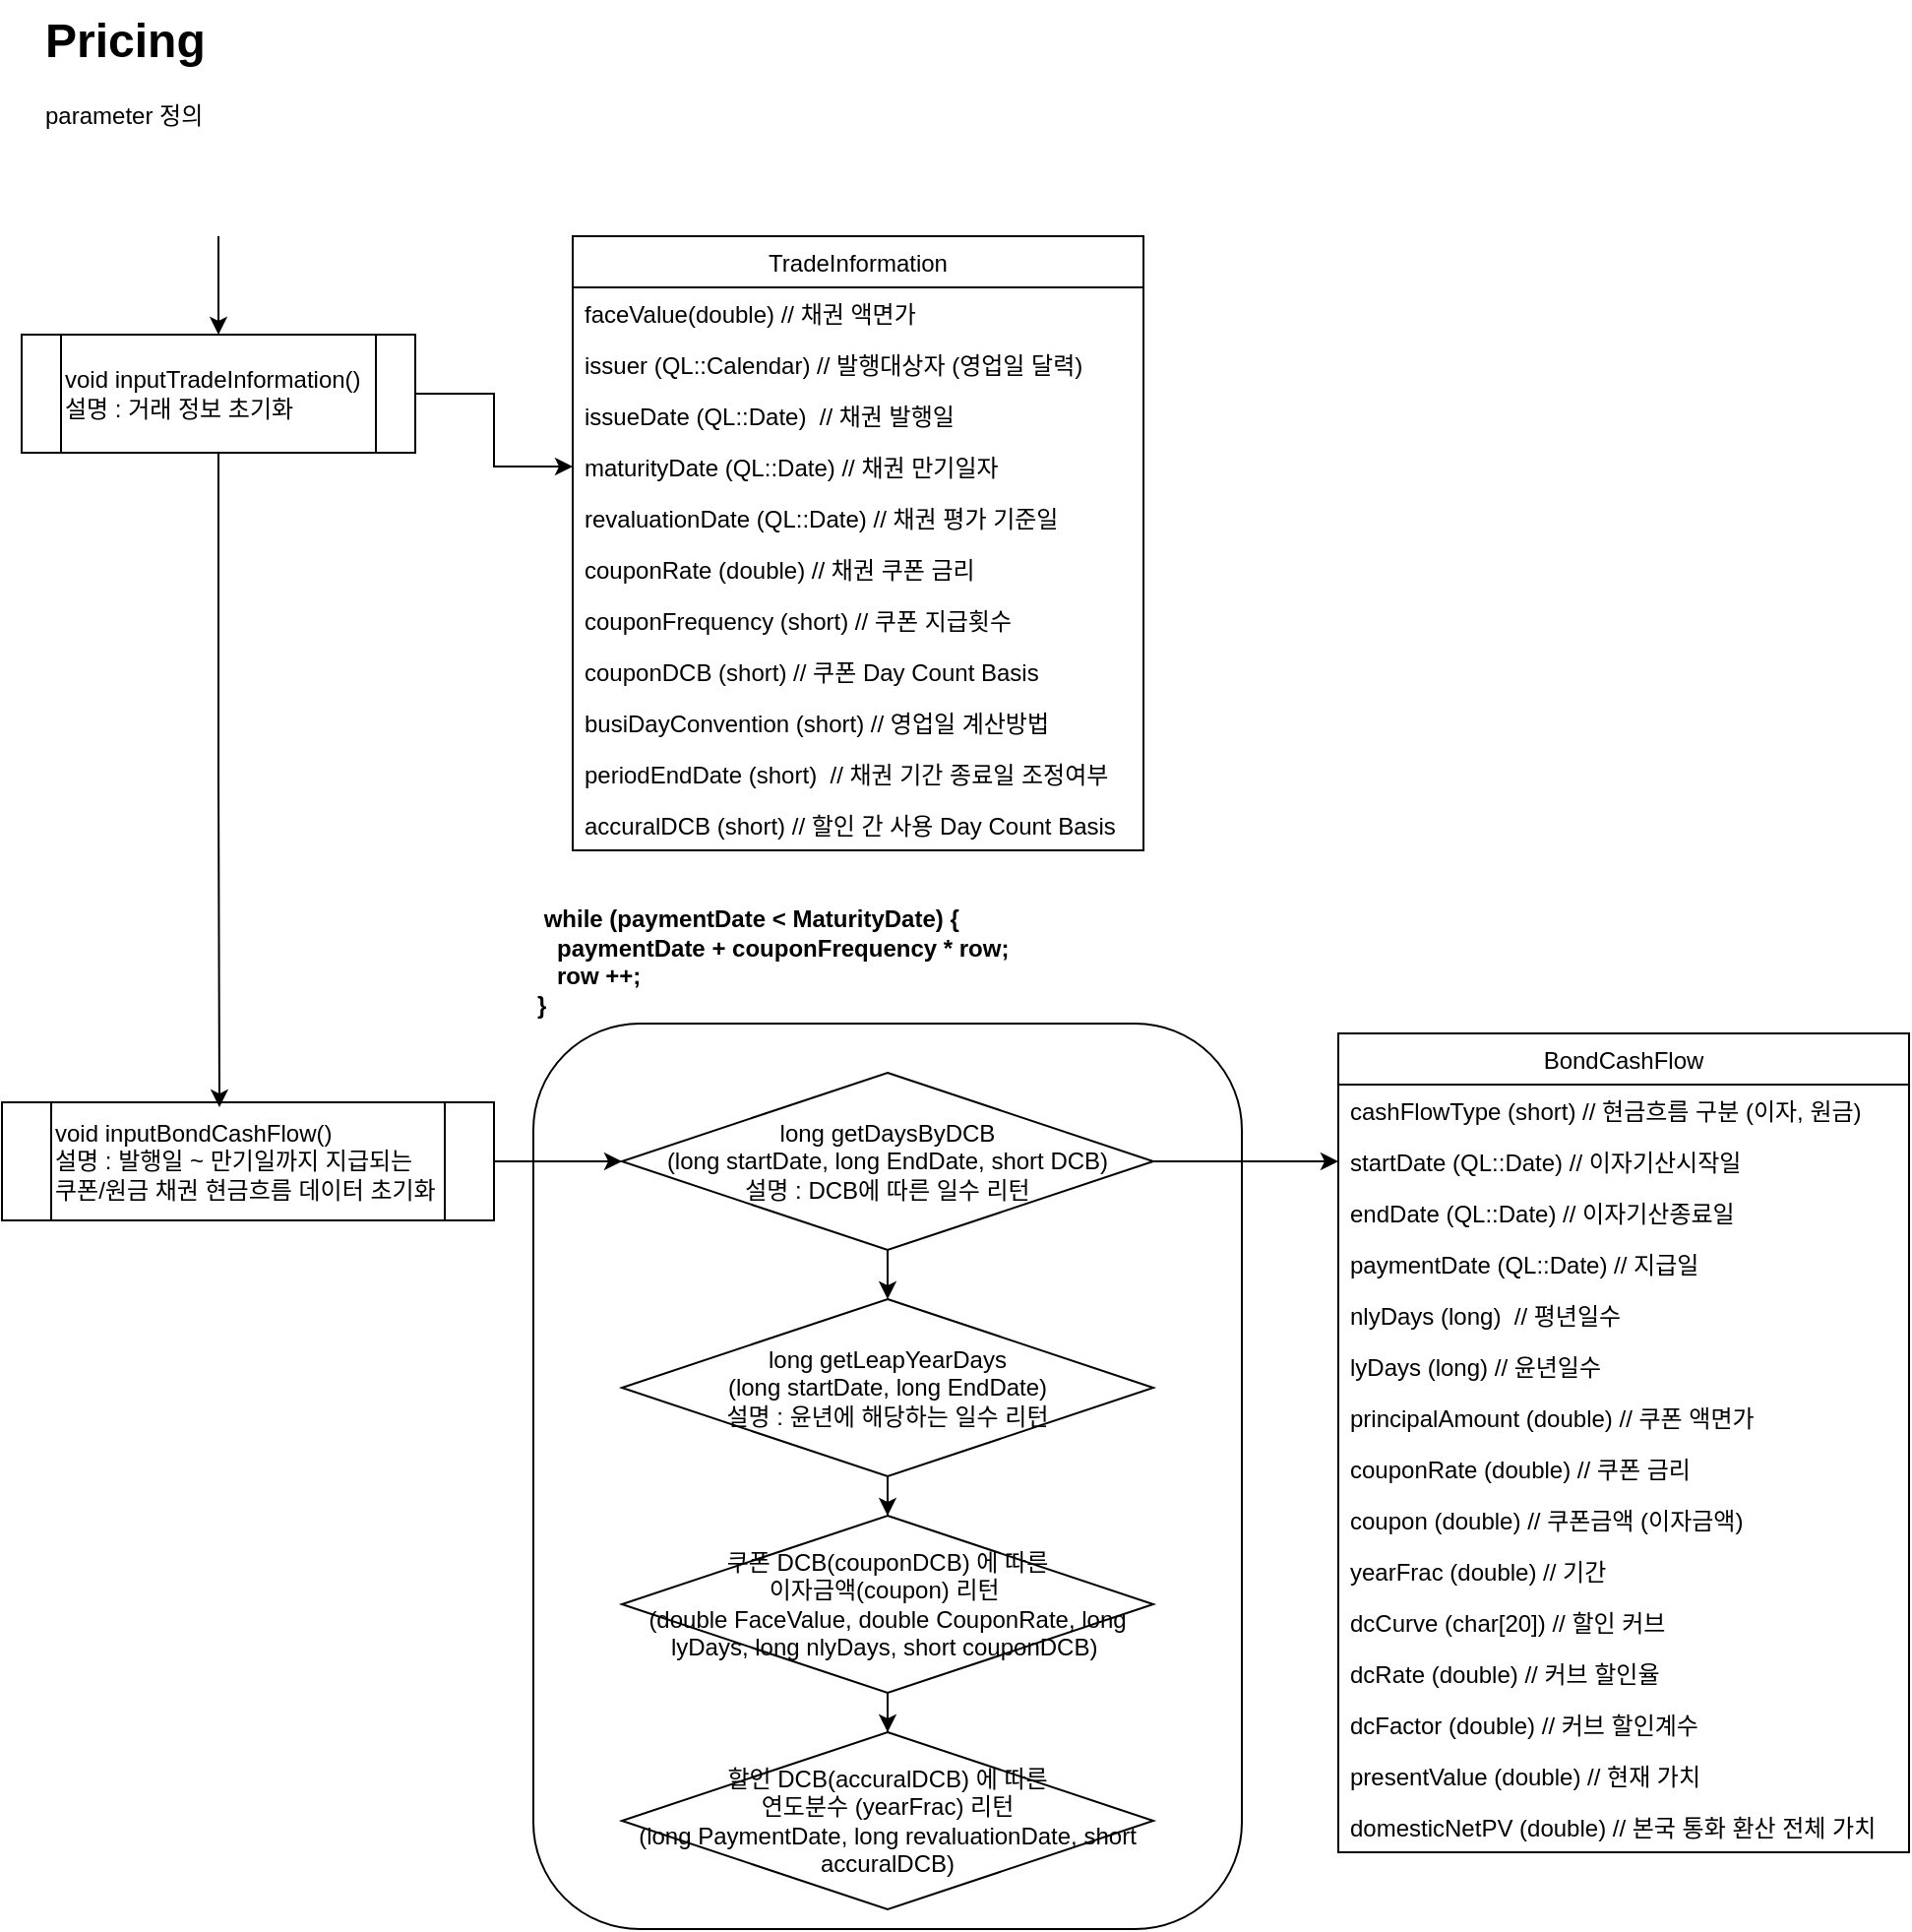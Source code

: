<mxfile version="26.2.15">
  <diagram id="C5RBs43oDa-KdzZeNtuy" name="Page-1">
    <mxGraphModel dx="488" dy="876" grid="1" gridSize="10" guides="1" tooltips="1" connect="1" arrows="1" fold="1" page="1" pageScale="1" pageWidth="827" pageHeight="1169" math="0" shadow="0">
      <root>
        <mxCell id="WIyWlLk6GJQsqaUBKTNV-0" />
        <mxCell id="WIyWlLk6GJQsqaUBKTNV-1" parent="WIyWlLk6GJQsqaUBKTNV-0" />
        <mxCell id="vllQap5y_euDY9f6M8OZ-72" value="&lt;span style=&quot;&quot;&gt;&lt;b style=&quot;&quot;&gt;&lt;font&gt;&amp;nbsp;while (paymentDate &amp;lt; MaturityDate) {&lt;/font&gt;&lt;/b&gt;&lt;/span&gt;&lt;div style=&quot;&quot;&gt;&lt;b&gt;&lt;font&gt;&amp;nbsp; &amp;nbsp;paymentDate + couponFrequency * row;&lt;/font&gt;&lt;/b&gt;&lt;/div&gt;&lt;div style=&quot;&quot;&gt;&lt;b style=&quot;&quot;&gt;&lt;font&gt;&amp;nbsp; &amp;nbsp;row ++;&lt;/font&gt;&lt;/b&gt;&lt;/div&gt;&lt;div style=&quot;&quot;&gt;&lt;b style=&quot;&quot;&gt;&lt;font&gt;}&lt;/font&gt;&lt;/b&gt;&lt;/div&gt;" style="rounded=1;whiteSpace=wrap;html=1;labelPosition=center;verticalLabelPosition=top;align=left;verticalAlign=bottom;" vertex="1" parent="WIyWlLk6GJQsqaUBKTNV-1">
          <mxGeometry x="280" y="530" width="360" height="460" as="geometry" />
        </mxCell>
        <mxCell id="zkfFHV4jXpPFQw0GAbJ--17" value="TradeInformation" style="swimlane;fontStyle=0;align=center;verticalAlign=top;childLayout=stackLayout;horizontal=1;startSize=26;horizontalStack=0;resizeParent=1;resizeLast=0;collapsible=1;marginBottom=0;rounded=0;shadow=0;strokeWidth=1;swimlaneFillColor=default;labelBackgroundColor=none;" parent="WIyWlLk6GJQsqaUBKTNV-1" vertex="1">
          <mxGeometry x="300" y="130" width="290" height="312" as="geometry">
            <mxRectangle x="550" y="140" width="160" height="26" as="alternateBounds" />
          </mxGeometry>
        </mxCell>
        <mxCell id="zkfFHV4jXpPFQw0GAbJ--18" value="faceValue(double) // 채권 액면가" style="text;align=left;verticalAlign=top;spacingLeft=4;spacingRight=4;overflow=hidden;rotatable=0;points=[[0,0.5],[1,0.5]];portConstraint=eastwest;labelBackgroundColor=none;" parent="zkfFHV4jXpPFQw0GAbJ--17" vertex="1">
          <mxGeometry y="26" width="290" height="26" as="geometry" />
        </mxCell>
        <mxCell id="vllQap5y_euDY9f6M8OZ-1" value="issuer (QL::Calendar) // 발행대상자 (영업일 달력)" style="text;align=left;verticalAlign=top;spacingLeft=4;spacingRight=4;overflow=hidden;rotatable=0;points=[[0,0.5],[1,0.5]];portConstraint=eastwest;rounded=0;shadow=0;html=0;labelBackgroundColor=none;" vertex="1" parent="zkfFHV4jXpPFQw0GAbJ--17">
          <mxGeometry y="52" width="290" height="26" as="geometry" />
        </mxCell>
        <mxCell id="zkfFHV4jXpPFQw0GAbJ--19" value="issueDate (QL::Date)  // 채권 발행일" style="text;align=left;verticalAlign=top;spacingLeft=4;spacingRight=4;overflow=hidden;rotatable=0;points=[[0,0.5],[1,0.5]];portConstraint=eastwest;rounded=0;shadow=0;html=0;labelBackgroundColor=none;" parent="zkfFHV4jXpPFQw0GAbJ--17" vertex="1">
          <mxGeometry y="78" width="290" height="26" as="geometry" />
        </mxCell>
        <mxCell id="zkfFHV4jXpPFQw0GAbJ--20" value="maturityDate (QL::Date) // 채권 만기일자" style="text;align=left;verticalAlign=top;spacingLeft=4;spacingRight=4;overflow=hidden;rotatable=0;points=[[0,0.5],[1,0.5]];portConstraint=eastwest;rounded=0;shadow=0;html=0;glass=0;dashed=1;labelBackgroundColor=none;" parent="zkfFHV4jXpPFQw0GAbJ--17" vertex="1">
          <mxGeometry y="104" width="290" height="26" as="geometry" />
        </mxCell>
        <mxCell id="zkfFHV4jXpPFQw0GAbJ--21" value="revaluationDate (QL::Date) // 채권 평가 기준일" style="text;align=left;verticalAlign=top;spacingLeft=4;spacingRight=4;overflow=hidden;rotatable=0;points=[[0,0.5],[1,0.5]];portConstraint=eastwest;rounded=0;shadow=0;html=0;labelBackgroundColor=none;" parent="zkfFHV4jXpPFQw0GAbJ--17" vertex="1">
          <mxGeometry y="130" width="290" height="26" as="geometry" />
        </mxCell>
        <mxCell id="vllQap5y_euDY9f6M8OZ-2" value="couponRate (double) // 채권 쿠폰 금리" style="text;align=left;verticalAlign=top;spacingLeft=4;spacingRight=4;overflow=hidden;rotatable=0;points=[[0,0.5],[1,0.5]];portConstraint=eastwest;rounded=0;shadow=0;html=0;labelBackgroundColor=none;" vertex="1" parent="zkfFHV4jXpPFQw0GAbJ--17">
          <mxGeometry y="156" width="290" height="26" as="geometry" />
        </mxCell>
        <mxCell id="vllQap5y_euDY9f6M8OZ-3" value="couponFrequency (short) // 쿠폰 지급횟수" style="text;align=left;verticalAlign=top;spacingLeft=4;spacingRight=4;overflow=hidden;rotatable=0;points=[[0,0.5],[1,0.5]];portConstraint=eastwest;rounded=0;shadow=0;html=0;labelBackgroundColor=none;" vertex="1" parent="zkfFHV4jXpPFQw0GAbJ--17">
          <mxGeometry y="182" width="290" height="26" as="geometry" />
        </mxCell>
        <mxCell id="vllQap5y_euDY9f6M8OZ-4" value="couponDCB (short) // 쿠폰 Day Count Basis" style="text;align=left;verticalAlign=top;spacingLeft=4;spacingRight=4;overflow=hidden;rotatable=0;points=[[0,0.5],[1,0.5]];portConstraint=eastwest;rounded=0;shadow=0;html=0;labelBackgroundColor=none;" vertex="1" parent="zkfFHV4jXpPFQw0GAbJ--17">
          <mxGeometry y="208" width="290" height="26" as="geometry" />
        </mxCell>
        <mxCell id="vllQap5y_euDY9f6M8OZ-8" value="busiDayConvention (short) // 영업일 계산방법" style="text;align=left;verticalAlign=top;spacingLeft=4;spacingRight=4;overflow=hidden;rotatable=0;points=[[0,0.5],[1,0.5]];portConstraint=eastwest;rounded=0;shadow=0;html=0;labelBackgroundColor=none;" vertex="1" parent="zkfFHV4jXpPFQw0GAbJ--17">
          <mxGeometry y="234" width="290" height="26" as="geometry" />
        </mxCell>
        <mxCell id="vllQap5y_euDY9f6M8OZ-9" value="periodEndDate (short)  // 채권 기간 종료일 조정여부" style="text;align=left;verticalAlign=top;spacingLeft=4;spacingRight=4;overflow=hidden;rotatable=0;points=[[0,0.5],[1,0.5]];portConstraint=eastwest;rounded=0;shadow=0;html=0;labelBackgroundColor=none;" vertex="1" parent="zkfFHV4jXpPFQw0GAbJ--17">
          <mxGeometry y="260" width="290" height="26" as="geometry" />
        </mxCell>
        <mxCell id="vllQap5y_euDY9f6M8OZ-10" value="accuralDCB (short) // 할인 간 사용 Day Count Basis" style="text;align=left;verticalAlign=top;spacingLeft=4;spacingRight=4;overflow=hidden;rotatable=0;points=[[0,0.5],[1,0.5]];portConstraint=eastwest;rounded=0;shadow=0;html=0;labelBackgroundColor=none;" vertex="1" parent="zkfFHV4jXpPFQw0GAbJ--17">
          <mxGeometry y="286" width="290" height="26" as="geometry" />
        </mxCell>
        <mxCell id="vllQap5y_euDY9f6M8OZ-62" value="" style="edgeStyle=orthogonalEdgeStyle;rounded=0;orthogonalLoop=1;jettySize=auto;html=1;" edge="1" parent="WIyWlLk6GJQsqaUBKTNV-1" source="vllQap5y_euDY9f6M8OZ-14" target="vllQap5y_euDY9f6M8OZ-61">
          <mxGeometry relative="1" as="geometry" />
        </mxCell>
        <mxCell id="vllQap5y_euDY9f6M8OZ-14" value="&lt;h1 style=&quot;margin-top: 0px;&quot;&gt;Pricing&lt;/h1&gt;&lt;div&gt;parameter 정의&lt;/div&gt;" style="text;html=1;whiteSpace=wrap;overflow=hidden;rounded=0;labelBackgroundColor=none;" vertex="1" parent="WIyWlLk6GJQsqaUBKTNV-1">
          <mxGeometry x="30" y="10" width="180" height="120" as="geometry" />
        </mxCell>
        <mxCell id="vllQap5y_euDY9f6M8OZ-21" value="BondCashFlow" style="swimlane;fontStyle=0;align=center;verticalAlign=top;childLayout=stackLayout;horizontal=1;startSize=26;horizontalStack=0;resizeParent=1;resizeLast=0;collapsible=1;marginBottom=0;rounded=0;shadow=0;strokeWidth=1;labelBackgroundColor=none;" vertex="1" parent="WIyWlLk6GJQsqaUBKTNV-1">
          <mxGeometry x="689" y="535" width="290" height="416" as="geometry">
            <mxRectangle x="550" y="140" width="160" height="26" as="alternateBounds" />
          </mxGeometry>
        </mxCell>
        <mxCell id="vllQap5y_euDY9f6M8OZ-22" value="cashFlowType (short) // 현금흐름 구분 (이자, 원금)" style="text;align=left;verticalAlign=top;spacingLeft=4;spacingRight=4;overflow=hidden;rotatable=0;points=[[0,0.5],[1,0.5]];portConstraint=eastwest;labelBackgroundColor=none;" vertex="1" parent="vllQap5y_euDY9f6M8OZ-21">
          <mxGeometry y="26" width="290" height="26" as="geometry" />
        </mxCell>
        <mxCell id="vllQap5y_euDY9f6M8OZ-54" value="startDate (QL::Date) // 이자기산시작일" style="text;align=left;verticalAlign=top;spacingLeft=4;spacingRight=4;overflow=hidden;rotatable=0;points=[[0,0.5],[1,0.5]];portConstraint=eastwest;labelBackgroundColor=none;" vertex="1" parent="vllQap5y_euDY9f6M8OZ-21">
          <mxGeometry y="52" width="290" height="26" as="geometry" />
        </mxCell>
        <mxCell id="vllQap5y_euDY9f6M8OZ-23" value="endDate (QL::Date) // 이자기산종료일" style="text;align=left;verticalAlign=top;spacingLeft=4;spacingRight=4;overflow=hidden;rotatable=0;points=[[0,0.5],[1,0.5]];portConstraint=eastwest;rounded=0;shadow=0;html=0;labelBackgroundColor=none;" vertex="1" parent="vllQap5y_euDY9f6M8OZ-21">
          <mxGeometry y="78" width="290" height="26" as="geometry" />
        </mxCell>
        <mxCell id="vllQap5y_euDY9f6M8OZ-24" value="paymentDate (QL::Date) // 지급일" style="text;align=left;verticalAlign=top;spacingLeft=4;spacingRight=4;overflow=hidden;rotatable=0;points=[[0,0.5],[1,0.5]];portConstraint=eastwest;rounded=0;shadow=0;html=0;labelBackgroundColor=none;" vertex="1" parent="vllQap5y_euDY9f6M8OZ-21">
          <mxGeometry y="104" width="290" height="26" as="geometry" />
        </mxCell>
        <mxCell id="vllQap5y_euDY9f6M8OZ-25" value="nlyDays (long)  // 평년일수" style="text;align=left;verticalAlign=top;spacingLeft=4;spacingRight=4;overflow=hidden;rotatable=0;points=[[0,0.5],[1,0.5]];portConstraint=eastwest;rounded=0;shadow=0;html=0;labelBackgroundColor=none;" vertex="1" parent="vllQap5y_euDY9f6M8OZ-21">
          <mxGeometry y="130" width="290" height="26" as="geometry" />
        </mxCell>
        <mxCell id="vllQap5y_euDY9f6M8OZ-26" value="lyDays (long) // 윤년일수" style="text;align=left;verticalAlign=top;spacingLeft=4;spacingRight=4;overflow=hidden;rotatable=0;points=[[0,0.5],[1,0.5]];portConstraint=eastwest;rounded=0;shadow=0;html=0;labelBackgroundColor=none;" vertex="1" parent="vllQap5y_euDY9f6M8OZ-21">
          <mxGeometry y="156" width="290" height="26" as="geometry" />
        </mxCell>
        <mxCell id="vllQap5y_euDY9f6M8OZ-27" value="principalAmount (double) // 쿠폰 액면가" style="text;align=left;verticalAlign=top;spacingLeft=4;spacingRight=4;overflow=hidden;rotatable=0;points=[[0,0.5],[1,0.5]];portConstraint=eastwest;rounded=0;shadow=0;html=0;labelBackgroundColor=none;" vertex="1" parent="vllQap5y_euDY9f6M8OZ-21">
          <mxGeometry y="182" width="290" height="26" as="geometry" />
        </mxCell>
        <mxCell id="vllQap5y_euDY9f6M8OZ-28" value="couponRate (double) // 쿠폰 금리" style="text;align=left;verticalAlign=top;spacingLeft=4;spacingRight=4;overflow=hidden;rotatable=0;points=[[0,0.5],[1,0.5]];portConstraint=eastwest;rounded=0;shadow=0;html=0;labelBackgroundColor=none;" vertex="1" parent="vllQap5y_euDY9f6M8OZ-21">
          <mxGeometry y="208" width="290" height="26" as="geometry" />
        </mxCell>
        <mxCell id="vllQap5y_euDY9f6M8OZ-29" value="coupon (double) // 쿠폰금액 (이자금액)" style="text;align=left;verticalAlign=top;spacingLeft=4;spacingRight=4;overflow=hidden;rotatable=0;points=[[0,0.5],[1,0.5]];portConstraint=eastwest;rounded=0;shadow=0;html=0;labelBackgroundColor=none;" vertex="1" parent="vllQap5y_euDY9f6M8OZ-21">
          <mxGeometry y="234" width="290" height="26" as="geometry" />
        </mxCell>
        <mxCell id="vllQap5y_euDY9f6M8OZ-30" value="yearFrac (double) // 기간" style="text;align=left;verticalAlign=top;spacingLeft=4;spacingRight=4;overflow=hidden;rotatable=0;points=[[0,0.5],[1,0.5]];portConstraint=eastwest;rounded=0;shadow=0;html=0;labelBackgroundColor=none;" vertex="1" parent="vllQap5y_euDY9f6M8OZ-21">
          <mxGeometry y="260" width="290" height="26" as="geometry" />
        </mxCell>
        <mxCell id="vllQap5y_euDY9f6M8OZ-31" value="dcCurve (char[20]) // 할인 커브" style="text;align=left;verticalAlign=top;spacingLeft=4;spacingRight=4;overflow=hidden;rotatable=0;points=[[0,0.5],[1,0.5]];portConstraint=eastwest;rounded=0;shadow=0;html=0;labelBackgroundColor=none;" vertex="1" parent="vllQap5y_euDY9f6M8OZ-21">
          <mxGeometry y="286" width="290" height="26" as="geometry" />
        </mxCell>
        <mxCell id="vllQap5y_euDY9f6M8OZ-32" value="dcRate (double) // 커브 할인율" style="text;align=left;verticalAlign=top;spacingLeft=4;spacingRight=4;overflow=hidden;rotatable=0;points=[[0,0.5],[1,0.5]];portConstraint=eastwest;rounded=0;shadow=0;html=0;labelBackgroundColor=none;" vertex="1" parent="vllQap5y_euDY9f6M8OZ-21">
          <mxGeometry y="312" width="290" height="26" as="geometry" />
        </mxCell>
        <mxCell id="vllQap5y_euDY9f6M8OZ-36" value="dcFactor (double) // 커브 할인계수" style="text;align=left;verticalAlign=top;spacingLeft=4;spacingRight=4;overflow=hidden;rotatable=0;points=[[0,0.5],[1,0.5]];portConstraint=eastwest;rounded=0;shadow=0;html=0;labelBackgroundColor=none;" vertex="1" parent="vllQap5y_euDY9f6M8OZ-21">
          <mxGeometry y="338" width="290" height="26" as="geometry" />
        </mxCell>
        <mxCell id="vllQap5y_euDY9f6M8OZ-37" value="presentValue (double) // 현재 가치" style="text;align=left;verticalAlign=top;spacingLeft=4;spacingRight=4;overflow=hidden;rotatable=0;points=[[0,0.5],[1,0.5]];portConstraint=eastwest;rounded=0;shadow=0;html=0;labelBackgroundColor=none;" vertex="1" parent="vllQap5y_euDY9f6M8OZ-21">
          <mxGeometry y="364" width="290" height="26" as="geometry" />
        </mxCell>
        <mxCell id="vllQap5y_euDY9f6M8OZ-38" value="domesticNetPV (double) // 본국 통화 환산 전체 가치" style="text;align=left;verticalAlign=top;spacingLeft=4;spacingRight=4;overflow=hidden;rotatable=0;points=[[0,0.5],[1,0.5]];portConstraint=eastwest;rounded=0;shadow=0;html=0;labelBackgroundColor=none;" vertex="1" parent="vllQap5y_euDY9f6M8OZ-21">
          <mxGeometry y="390" width="290" height="26" as="geometry" />
        </mxCell>
        <mxCell id="vllQap5y_euDY9f6M8OZ-67" value="" style="edgeStyle=orthogonalEdgeStyle;rounded=0;orthogonalLoop=1;jettySize=auto;html=1;" edge="1" parent="WIyWlLk6GJQsqaUBKTNV-1" source="vllQap5y_euDY9f6M8OZ-57" target="vllQap5y_euDY9f6M8OZ-54">
          <mxGeometry relative="1" as="geometry" />
        </mxCell>
        <mxCell id="vllQap5y_euDY9f6M8OZ-77" value="" style="edgeStyle=orthogonalEdgeStyle;rounded=0;orthogonalLoop=1;jettySize=auto;html=1;" edge="1" parent="WIyWlLk6GJQsqaUBKTNV-1" source="vllQap5y_euDY9f6M8OZ-57" target="vllQap5y_euDY9f6M8OZ-74">
          <mxGeometry relative="1" as="geometry" />
        </mxCell>
        <mxCell id="vllQap5y_euDY9f6M8OZ-57" value="long getDaysByDCB&lt;br&gt;(long startDate, long EndDate, short DCB)&lt;div&gt;설명 : DCB에 따른 일수 리턴&lt;br&gt;&lt;/div&gt;" style="rhombus;whiteSpace=wrap;html=1;labelBackgroundColor=none;" vertex="1" parent="WIyWlLk6GJQsqaUBKTNV-1">
          <mxGeometry x="325" y="555" width="270" height="90" as="geometry" />
        </mxCell>
        <mxCell id="vllQap5y_euDY9f6M8OZ-66" value="" style="edgeStyle=orthogonalEdgeStyle;rounded=0;orthogonalLoop=1;jettySize=auto;html=1;" edge="1" parent="WIyWlLk6GJQsqaUBKTNV-1" source="vllQap5y_euDY9f6M8OZ-59" target="vllQap5y_euDY9f6M8OZ-57">
          <mxGeometry relative="1" as="geometry" />
        </mxCell>
        <mxCell id="vllQap5y_euDY9f6M8OZ-59" value="void inputBondCashFlow()&lt;br&gt;설명 :&amp;nbsp;발행일 ~ 만기일까지 지급되는 &lt;br&gt;쿠폰/원금 채권 현금흐름 데이터 초기화" style="shape=process;whiteSpace=wrap;html=1;backgroundOutline=1;align=left;" vertex="1" parent="WIyWlLk6GJQsqaUBKTNV-1">
          <mxGeometry x="10" y="570" width="250" height="60" as="geometry" />
        </mxCell>
        <mxCell id="vllQap5y_euDY9f6M8OZ-63" value="" style="edgeStyle=orthogonalEdgeStyle;rounded=0;orthogonalLoop=1;jettySize=auto;html=1;" edge="1" parent="WIyWlLk6GJQsqaUBKTNV-1" source="vllQap5y_euDY9f6M8OZ-61" target="zkfFHV4jXpPFQw0GAbJ--20">
          <mxGeometry relative="1" as="geometry" />
        </mxCell>
        <mxCell id="vllQap5y_euDY9f6M8OZ-61" value="&lt;span style=&quot;text-align: center;&quot;&gt;void inputTradeInformation()&lt;/span&gt;&lt;br style=&quot;text-align: center;&quot;&gt;&lt;span style=&quot;text-align: center;&quot;&gt;설명 : 거래 정보 초기화&lt;/span&gt;" style="shape=process;whiteSpace=wrap;html=1;backgroundOutline=1;align=left;" vertex="1" parent="WIyWlLk6GJQsqaUBKTNV-1">
          <mxGeometry x="20" y="180" width="200" height="60" as="geometry" />
        </mxCell>
        <mxCell id="vllQap5y_euDY9f6M8OZ-65" style="edgeStyle=orthogonalEdgeStyle;rounded=0;orthogonalLoop=1;jettySize=auto;html=1;exitX=0.5;exitY=1;exitDx=0;exitDy=0;entryX=0.442;entryY=0.042;entryDx=0;entryDy=0;entryPerimeter=0;" edge="1" parent="WIyWlLk6GJQsqaUBKTNV-1" source="vllQap5y_euDY9f6M8OZ-61" target="vllQap5y_euDY9f6M8OZ-59">
          <mxGeometry relative="1" as="geometry" />
        </mxCell>
        <mxCell id="vllQap5y_euDY9f6M8OZ-79" value="" style="edgeStyle=orthogonalEdgeStyle;rounded=0;orthogonalLoop=1;jettySize=auto;html=1;" edge="1" parent="WIyWlLk6GJQsqaUBKTNV-1" source="vllQap5y_euDY9f6M8OZ-74" target="vllQap5y_euDY9f6M8OZ-78">
          <mxGeometry relative="1" as="geometry" />
        </mxCell>
        <mxCell id="vllQap5y_euDY9f6M8OZ-74" value="long getLeapYearDays&lt;br&gt;(long startDate, long EndDate)&lt;div&gt;설명 : 윤년에 해당하는 일수 리턴&lt;/div&gt;" style="rhombus;whiteSpace=wrap;html=1;labelBackgroundColor=none;" vertex="1" parent="WIyWlLk6GJQsqaUBKTNV-1">
          <mxGeometry x="325" y="670" width="270" height="90" as="geometry" />
        </mxCell>
        <mxCell id="vllQap5y_euDY9f6M8OZ-81" value="" style="edgeStyle=orthogonalEdgeStyle;rounded=0;orthogonalLoop=1;jettySize=auto;html=1;" edge="1" parent="WIyWlLk6GJQsqaUBKTNV-1" source="vllQap5y_euDY9f6M8OZ-78" target="vllQap5y_euDY9f6M8OZ-80">
          <mxGeometry relative="1" as="geometry" />
        </mxCell>
        <mxCell id="vllQap5y_euDY9f6M8OZ-78" value="쿠폰 DCB(couponDCB) 에 따른 &lt;br&gt;이자금액(coupon) 리턴&amp;nbsp;&lt;br&gt;(double FaceValue, double CouponRate, long lyDays, long nlyDays, short couponDCB)&amp;nbsp;" style="rhombus;whiteSpace=wrap;html=1;labelBackgroundColor=none;" vertex="1" parent="WIyWlLk6GJQsqaUBKTNV-1">
          <mxGeometry x="325" y="780" width="270" height="90" as="geometry" />
        </mxCell>
        <mxCell id="vllQap5y_euDY9f6M8OZ-80" value="할인 DCB(accuralDCB) 에 따른&lt;div&gt;연도분수 (yearFrac) 리턴&lt;br&gt;(long PaymentDate, long revaluationDate, short accuralDCB)&lt;/div&gt;" style="rhombus;whiteSpace=wrap;html=1;labelBackgroundColor=none;" vertex="1" parent="WIyWlLk6GJQsqaUBKTNV-1">
          <mxGeometry x="325" y="890" width="270" height="90" as="geometry" />
        </mxCell>
      </root>
    </mxGraphModel>
  </diagram>
</mxfile>
